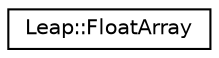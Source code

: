 digraph "Graphical Class Hierarchy"
{
  edge [fontname="Helvetica",fontsize="10",labelfontname="Helvetica",labelfontsize="10"];
  node [fontname="Helvetica",fontsize="10",shape=record];
  rankdir="LR";
  Node0 [label="Leap::FloatArray",height=0.2,width=0.4,color="black", fillcolor="white", style="filled",URL="$struct_leap_1_1_float_array.html"];
}
